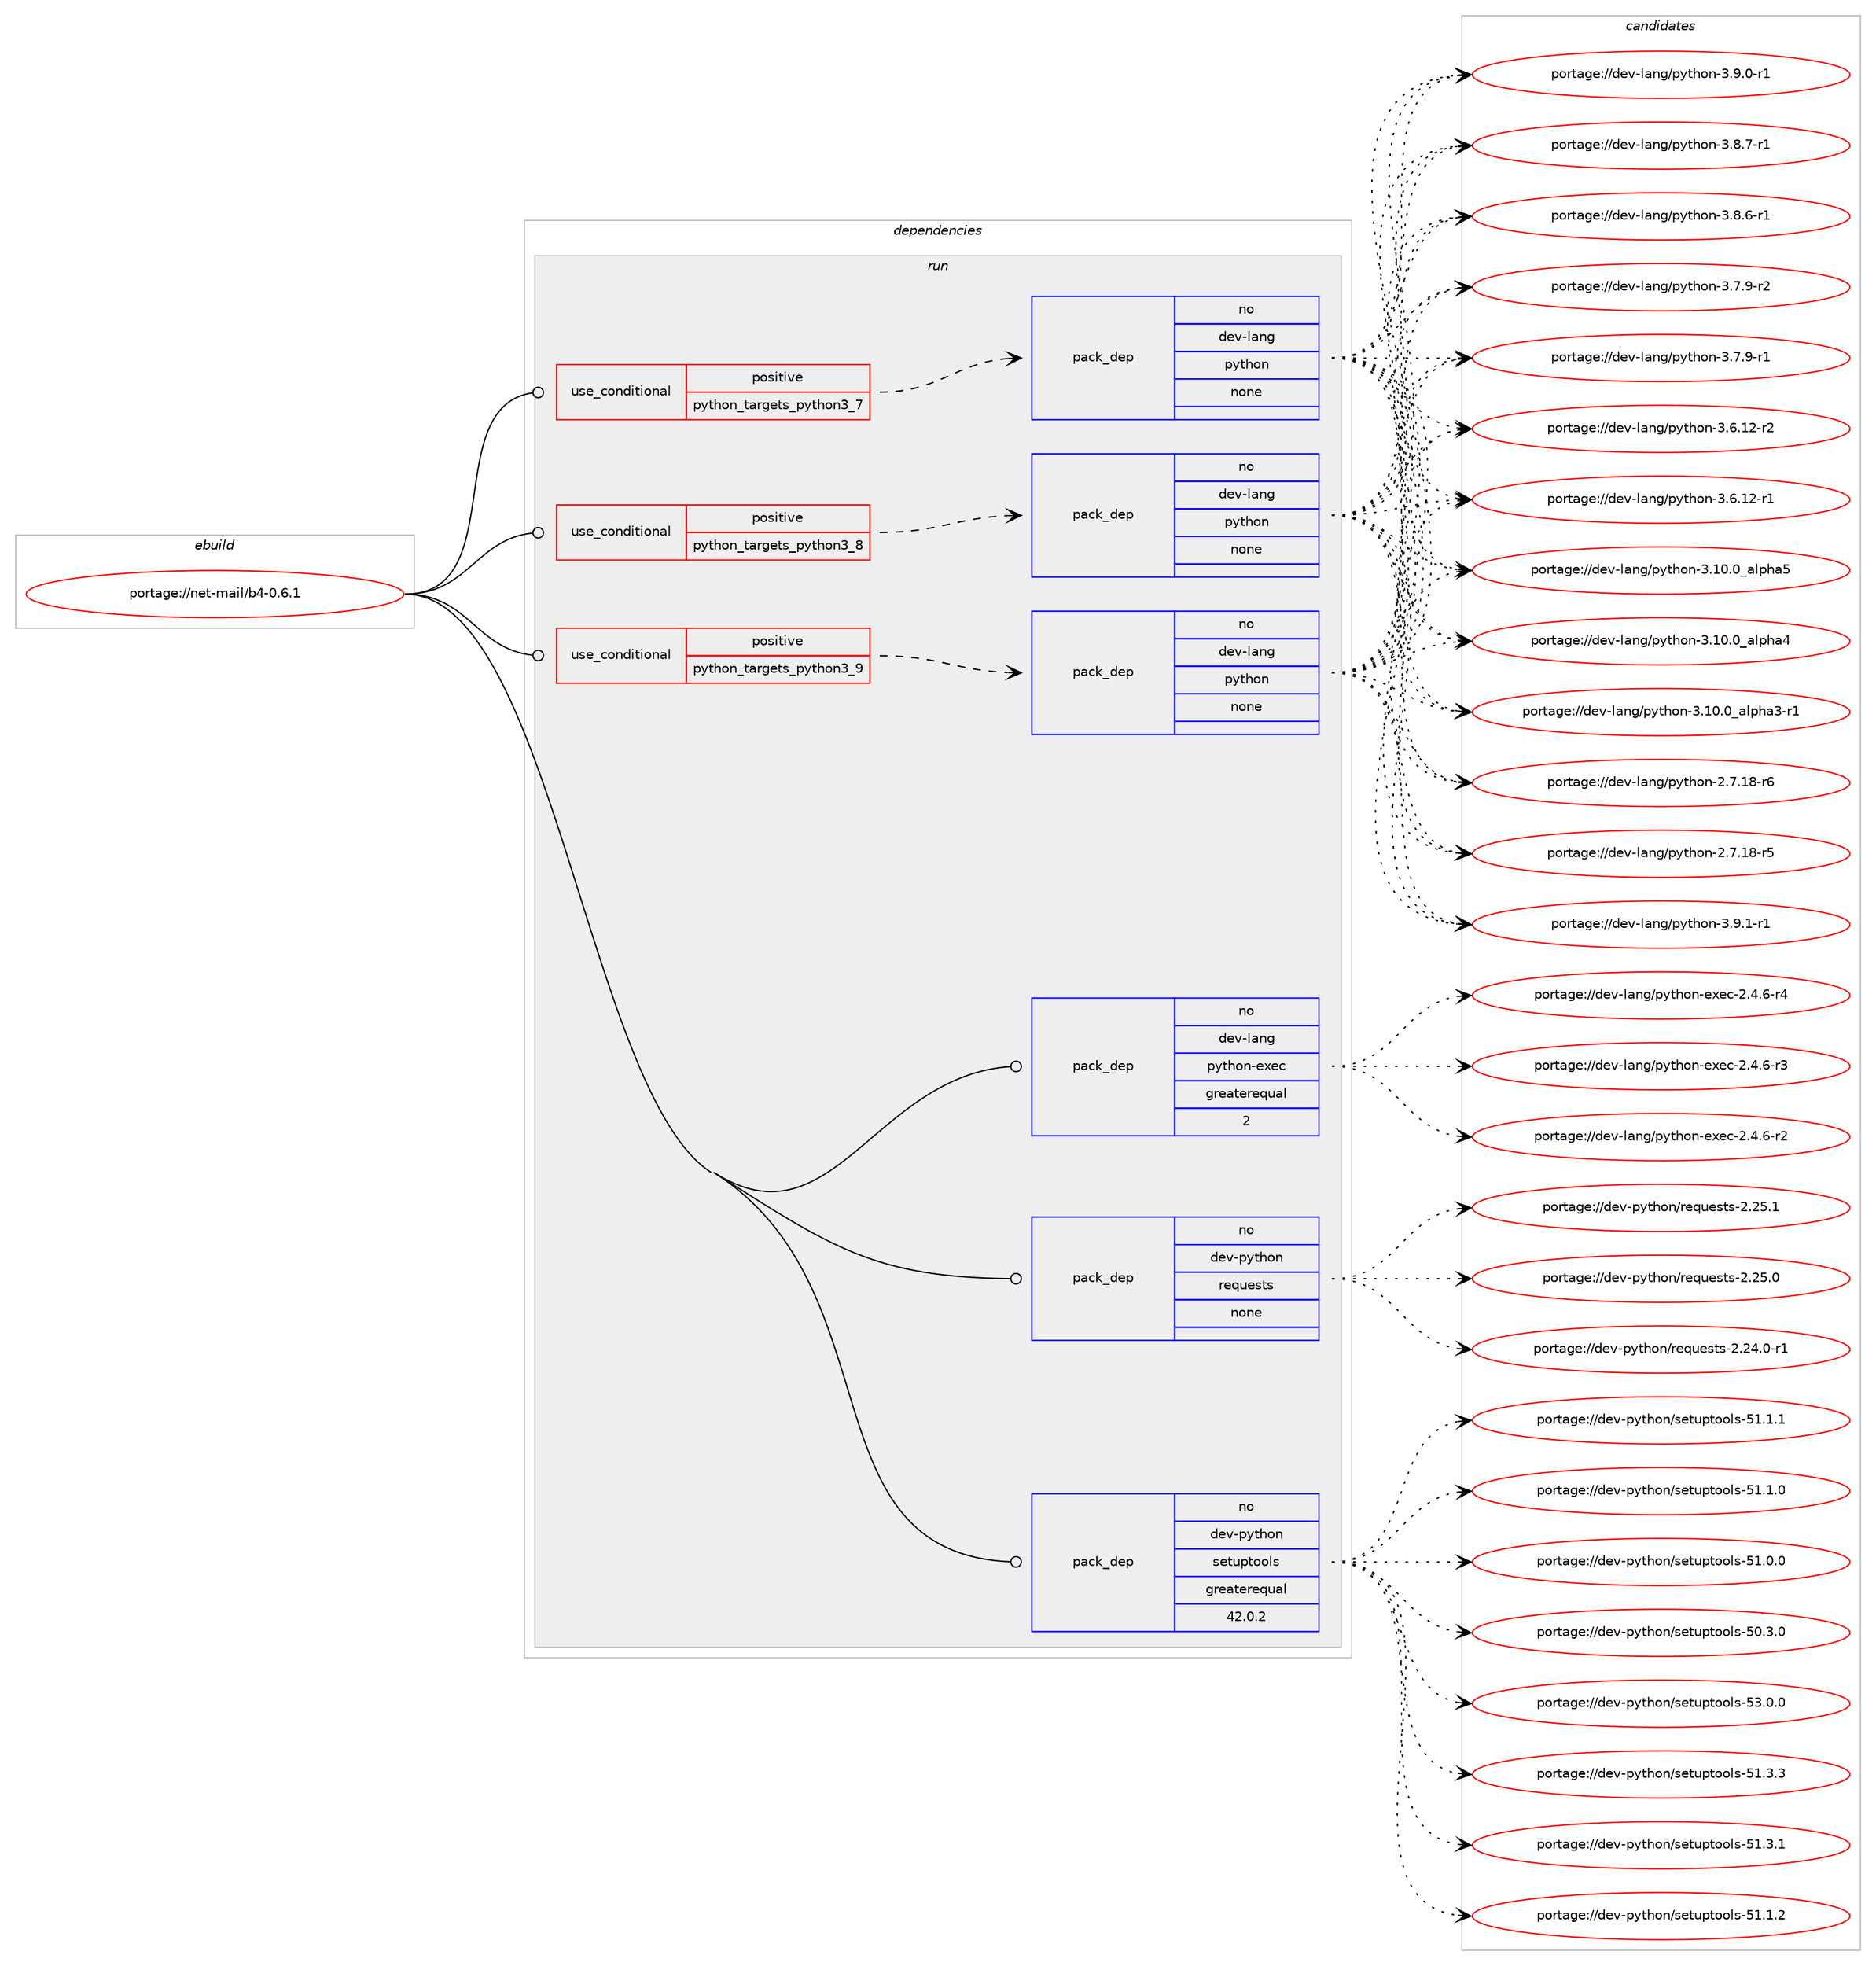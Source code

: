 digraph prolog {

# *************
# Graph options
# *************

newrank=true;
concentrate=true;
compound=true;
graph [rankdir=LR,fontname=Helvetica,fontsize=10,ranksep=1.5];#, ranksep=2.5, nodesep=0.2];
edge  [arrowhead=vee];
node  [fontname=Helvetica,fontsize=10];

# **********
# The ebuild
# **********

subgraph cluster_leftcol {
color=gray;
rank=same;
label=<<i>ebuild</i>>;
id [label="portage://net-mail/b4-0.6.1", color=red, width=4, href="../net-mail/b4-0.6.1.svg"];
}

# ****************
# The dependencies
# ****************

subgraph cluster_midcol {
color=gray;
label=<<i>dependencies</i>>;
subgraph cluster_compile {
fillcolor="#eeeeee";
style=filled;
label=<<i>compile</i>>;
}
subgraph cluster_compileandrun {
fillcolor="#eeeeee";
style=filled;
label=<<i>compile and run</i>>;
}
subgraph cluster_run {
fillcolor="#eeeeee";
style=filled;
label=<<i>run</i>>;
subgraph cond8039 {
dependency26311 [label=<<TABLE BORDER="0" CELLBORDER="1" CELLSPACING="0" CELLPADDING="4"><TR><TD ROWSPAN="3" CELLPADDING="10">use_conditional</TD></TR><TR><TD>positive</TD></TR><TR><TD>python_targets_python3_7</TD></TR></TABLE>>, shape=none, color=red];
subgraph pack18039 {
dependency26312 [label=<<TABLE BORDER="0" CELLBORDER="1" CELLSPACING="0" CELLPADDING="4" WIDTH="220"><TR><TD ROWSPAN="6" CELLPADDING="30">pack_dep</TD></TR><TR><TD WIDTH="110">no</TD></TR><TR><TD>dev-lang</TD></TR><TR><TD>python</TD></TR><TR><TD>none</TD></TR><TR><TD></TD></TR></TABLE>>, shape=none, color=blue];
}
dependency26311:e -> dependency26312:w [weight=20,style="dashed",arrowhead="vee"];
}
id:e -> dependency26311:w [weight=20,style="solid",arrowhead="odot"];
subgraph cond8040 {
dependency26313 [label=<<TABLE BORDER="0" CELLBORDER="1" CELLSPACING="0" CELLPADDING="4"><TR><TD ROWSPAN="3" CELLPADDING="10">use_conditional</TD></TR><TR><TD>positive</TD></TR><TR><TD>python_targets_python3_8</TD></TR></TABLE>>, shape=none, color=red];
subgraph pack18040 {
dependency26314 [label=<<TABLE BORDER="0" CELLBORDER="1" CELLSPACING="0" CELLPADDING="4" WIDTH="220"><TR><TD ROWSPAN="6" CELLPADDING="30">pack_dep</TD></TR><TR><TD WIDTH="110">no</TD></TR><TR><TD>dev-lang</TD></TR><TR><TD>python</TD></TR><TR><TD>none</TD></TR><TR><TD></TD></TR></TABLE>>, shape=none, color=blue];
}
dependency26313:e -> dependency26314:w [weight=20,style="dashed",arrowhead="vee"];
}
id:e -> dependency26313:w [weight=20,style="solid",arrowhead="odot"];
subgraph cond8041 {
dependency26315 [label=<<TABLE BORDER="0" CELLBORDER="1" CELLSPACING="0" CELLPADDING="4"><TR><TD ROWSPAN="3" CELLPADDING="10">use_conditional</TD></TR><TR><TD>positive</TD></TR><TR><TD>python_targets_python3_9</TD></TR></TABLE>>, shape=none, color=red];
subgraph pack18041 {
dependency26316 [label=<<TABLE BORDER="0" CELLBORDER="1" CELLSPACING="0" CELLPADDING="4" WIDTH="220"><TR><TD ROWSPAN="6" CELLPADDING="30">pack_dep</TD></TR><TR><TD WIDTH="110">no</TD></TR><TR><TD>dev-lang</TD></TR><TR><TD>python</TD></TR><TR><TD>none</TD></TR><TR><TD></TD></TR></TABLE>>, shape=none, color=blue];
}
dependency26315:e -> dependency26316:w [weight=20,style="dashed",arrowhead="vee"];
}
id:e -> dependency26315:w [weight=20,style="solid",arrowhead="odot"];
subgraph pack18042 {
dependency26317 [label=<<TABLE BORDER="0" CELLBORDER="1" CELLSPACING="0" CELLPADDING="4" WIDTH="220"><TR><TD ROWSPAN="6" CELLPADDING="30">pack_dep</TD></TR><TR><TD WIDTH="110">no</TD></TR><TR><TD>dev-lang</TD></TR><TR><TD>python-exec</TD></TR><TR><TD>greaterequal</TD></TR><TR><TD>2</TD></TR></TABLE>>, shape=none, color=blue];
}
id:e -> dependency26317:w [weight=20,style="solid",arrowhead="odot"];
subgraph pack18043 {
dependency26318 [label=<<TABLE BORDER="0" CELLBORDER="1" CELLSPACING="0" CELLPADDING="4" WIDTH="220"><TR><TD ROWSPAN="6" CELLPADDING="30">pack_dep</TD></TR><TR><TD WIDTH="110">no</TD></TR><TR><TD>dev-python</TD></TR><TR><TD>requests</TD></TR><TR><TD>none</TD></TR><TR><TD></TD></TR></TABLE>>, shape=none, color=blue];
}
id:e -> dependency26318:w [weight=20,style="solid",arrowhead="odot"];
subgraph pack18044 {
dependency26319 [label=<<TABLE BORDER="0" CELLBORDER="1" CELLSPACING="0" CELLPADDING="4" WIDTH="220"><TR><TD ROWSPAN="6" CELLPADDING="30">pack_dep</TD></TR><TR><TD WIDTH="110">no</TD></TR><TR><TD>dev-python</TD></TR><TR><TD>setuptools</TD></TR><TR><TD>greaterequal</TD></TR><TR><TD>42.0.2</TD></TR></TABLE>>, shape=none, color=blue];
}
id:e -> dependency26319:w [weight=20,style="solid",arrowhead="odot"];
}
}

# **************
# The candidates
# **************

subgraph cluster_choices {
rank=same;
color=gray;
label=<<i>candidates</i>>;

subgraph choice18039 {
color=black;
nodesep=1;
choice1001011184510897110103471121211161041111104551465746494511449 [label="portage://dev-lang/python-3.9.1-r1", color=red, width=4,href="../dev-lang/python-3.9.1-r1.svg"];
choice1001011184510897110103471121211161041111104551465746484511449 [label="portage://dev-lang/python-3.9.0-r1", color=red, width=4,href="../dev-lang/python-3.9.0-r1.svg"];
choice1001011184510897110103471121211161041111104551465646554511449 [label="portage://dev-lang/python-3.8.7-r1", color=red, width=4,href="../dev-lang/python-3.8.7-r1.svg"];
choice1001011184510897110103471121211161041111104551465646544511449 [label="portage://dev-lang/python-3.8.6-r1", color=red, width=4,href="../dev-lang/python-3.8.6-r1.svg"];
choice1001011184510897110103471121211161041111104551465546574511450 [label="portage://dev-lang/python-3.7.9-r2", color=red, width=4,href="../dev-lang/python-3.7.9-r2.svg"];
choice1001011184510897110103471121211161041111104551465546574511449 [label="portage://dev-lang/python-3.7.9-r1", color=red, width=4,href="../dev-lang/python-3.7.9-r1.svg"];
choice100101118451089711010347112121116104111110455146544649504511450 [label="portage://dev-lang/python-3.6.12-r2", color=red, width=4,href="../dev-lang/python-3.6.12-r2.svg"];
choice100101118451089711010347112121116104111110455146544649504511449 [label="portage://dev-lang/python-3.6.12-r1", color=red, width=4,href="../dev-lang/python-3.6.12-r1.svg"];
choice1001011184510897110103471121211161041111104551464948464895971081121049753 [label="portage://dev-lang/python-3.10.0_alpha5", color=red, width=4,href="../dev-lang/python-3.10.0_alpha5.svg"];
choice1001011184510897110103471121211161041111104551464948464895971081121049752 [label="portage://dev-lang/python-3.10.0_alpha4", color=red, width=4,href="../dev-lang/python-3.10.0_alpha4.svg"];
choice10010111845108971101034711212111610411111045514649484648959710811210497514511449 [label="portage://dev-lang/python-3.10.0_alpha3-r1", color=red, width=4,href="../dev-lang/python-3.10.0_alpha3-r1.svg"];
choice100101118451089711010347112121116104111110455046554649564511454 [label="portage://dev-lang/python-2.7.18-r6", color=red, width=4,href="../dev-lang/python-2.7.18-r6.svg"];
choice100101118451089711010347112121116104111110455046554649564511453 [label="portage://dev-lang/python-2.7.18-r5", color=red, width=4,href="../dev-lang/python-2.7.18-r5.svg"];
dependency26312:e -> choice1001011184510897110103471121211161041111104551465746494511449:w [style=dotted,weight="100"];
dependency26312:e -> choice1001011184510897110103471121211161041111104551465746484511449:w [style=dotted,weight="100"];
dependency26312:e -> choice1001011184510897110103471121211161041111104551465646554511449:w [style=dotted,weight="100"];
dependency26312:e -> choice1001011184510897110103471121211161041111104551465646544511449:w [style=dotted,weight="100"];
dependency26312:e -> choice1001011184510897110103471121211161041111104551465546574511450:w [style=dotted,weight="100"];
dependency26312:e -> choice1001011184510897110103471121211161041111104551465546574511449:w [style=dotted,weight="100"];
dependency26312:e -> choice100101118451089711010347112121116104111110455146544649504511450:w [style=dotted,weight="100"];
dependency26312:e -> choice100101118451089711010347112121116104111110455146544649504511449:w [style=dotted,weight="100"];
dependency26312:e -> choice1001011184510897110103471121211161041111104551464948464895971081121049753:w [style=dotted,weight="100"];
dependency26312:e -> choice1001011184510897110103471121211161041111104551464948464895971081121049752:w [style=dotted,weight="100"];
dependency26312:e -> choice10010111845108971101034711212111610411111045514649484648959710811210497514511449:w [style=dotted,weight="100"];
dependency26312:e -> choice100101118451089711010347112121116104111110455046554649564511454:w [style=dotted,weight="100"];
dependency26312:e -> choice100101118451089711010347112121116104111110455046554649564511453:w [style=dotted,weight="100"];
}
subgraph choice18040 {
color=black;
nodesep=1;
choice1001011184510897110103471121211161041111104551465746494511449 [label="portage://dev-lang/python-3.9.1-r1", color=red, width=4,href="../dev-lang/python-3.9.1-r1.svg"];
choice1001011184510897110103471121211161041111104551465746484511449 [label="portage://dev-lang/python-3.9.0-r1", color=red, width=4,href="../dev-lang/python-3.9.0-r1.svg"];
choice1001011184510897110103471121211161041111104551465646554511449 [label="portage://dev-lang/python-3.8.7-r1", color=red, width=4,href="../dev-lang/python-3.8.7-r1.svg"];
choice1001011184510897110103471121211161041111104551465646544511449 [label="portage://dev-lang/python-3.8.6-r1", color=red, width=4,href="../dev-lang/python-3.8.6-r1.svg"];
choice1001011184510897110103471121211161041111104551465546574511450 [label="portage://dev-lang/python-3.7.9-r2", color=red, width=4,href="../dev-lang/python-3.7.9-r2.svg"];
choice1001011184510897110103471121211161041111104551465546574511449 [label="portage://dev-lang/python-3.7.9-r1", color=red, width=4,href="../dev-lang/python-3.7.9-r1.svg"];
choice100101118451089711010347112121116104111110455146544649504511450 [label="portage://dev-lang/python-3.6.12-r2", color=red, width=4,href="../dev-lang/python-3.6.12-r2.svg"];
choice100101118451089711010347112121116104111110455146544649504511449 [label="portage://dev-lang/python-3.6.12-r1", color=red, width=4,href="../dev-lang/python-3.6.12-r1.svg"];
choice1001011184510897110103471121211161041111104551464948464895971081121049753 [label="portage://dev-lang/python-3.10.0_alpha5", color=red, width=4,href="../dev-lang/python-3.10.0_alpha5.svg"];
choice1001011184510897110103471121211161041111104551464948464895971081121049752 [label="portage://dev-lang/python-3.10.0_alpha4", color=red, width=4,href="../dev-lang/python-3.10.0_alpha4.svg"];
choice10010111845108971101034711212111610411111045514649484648959710811210497514511449 [label="portage://dev-lang/python-3.10.0_alpha3-r1", color=red, width=4,href="../dev-lang/python-3.10.0_alpha3-r1.svg"];
choice100101118451089711010347112121116104111110455046554649564511454 [label="portage://dev-lang/python-2.7.18-r6", color=red, width=4,href="../dev-lang/python-2.7.18-r6.svg"];
choice100101118451089711010347112121116104111110455046554649564511453 [label="portage://dev-lang/python-2.7.18-r5", color=red, width=4,href="../dev-lang/python-2.7.18-r5.svg"];
dependency26314:e -> choice1001011184510897110103471121211161041111104551465746494511449:w [style=dotted,weight="100"];
dependency26314:e -> choice1001011184510897110103471121211161041111104551465746484511449:w [style=dotted,weight="100"];
dependency26314:e -> choice1001011184510897110103471121211161041111104551465646554511449:w [style=dotted,weight="100"];
dependency26314:e -> choice1001011184510897110103471121211161041111104551465646544511449:w [style=dotted,weight="100"];
dependency26314:e -> choice1001011184510897110103471121211161041111104551465546574511450:w [style=dotted,weight="100"];
dependency26314:e -> choice1001011184510897110103471121211161041111104551465546574511449:w [style=dotted,weight="100"];
dependency26314:e -> choice100101118451089711010347112121116104111110455146544649504511450:w [style=dotted,weight="100"];
dependency26314:e -> choice100101118451089711010347112121116104111110455146544649504511449:w [style=dotted,weight="100"];
dependency26314:e -> choice1001011184510897110103471121211161041111104551464948464895971081121049753:w [style=dotted,weight="100"];
dependency26314:e -> choice1001011184510897110103471121211161041111104551464948464895971081121049752:w [style=dotted,weight="100"];
dependency26314:e -> choice10010111845108971101034711212111610411111045514649484648959710811210497514511449:w [style=dotted,weight="100"];
dependency26314:e -> choice100101118451089711010347112121116104111110455046554649564511454:w [style=dotted,weight="100"];
dependency26314:e -> choice100101118451089711010347112121116104111110455046554649564511453:w [style=dotted,weight="100"];
}
subgraph choice18041 {
color=black;
nodesep=1;
choice1001011184510897110103471121211161041111104551465746494511449 [label="portage://dev-lang/python-3.9.1-r1", color=red, width=4,href="../dev-lang/python-3.9.1-r1.svg"];
choice1001011184510897110103471121211161041111104551465746484511449 [label="portage://dev-lang/python-3.9.0-r1", color=red, width=4,href="../dev-lang/python-3.9.0-r1.svg"];
choice1001011184510897110103471121211161041111104551465646554511449 [label="portage://dev-lang/python-3.8.7-r1", color=red, width=4,href="../dev-lang/python-3.8.7-r1.svg"];
choice1001011184510897110103471121211161041111104551465646544511449 [label="portage://dev-lang/python-3.8.6-r1", color=red, width=4,href="../dev-lang/python-3.8.6-r1.svg"];
choice1001011184510897110103471121211161041111104551465546574511450 [label="portage://dev-lang/python-3.7.9-r2", color=red, width=4,href="../dev-lang/python-3.7.9-r2.svg"];
choice1001011184510897110103471121211161041111104551465546574511449 [label="portage://dev-lang/python-3.7.9-r1", color=red, width=4,href="../dev-lang/python-3.7.9-r1.svg"];
choice100101118451089711010347112121116104111110455146544649504511450 [label="portage://dev-lang/python-3.6.12-r2", color=red, width=4,href="../dev-lang/python-3.6.12-r2.svg"];
choice100101118451089711010347112121116104111110455146544649504511449 [label="portage://dev-lang/python-3.6.12-r1", color=red, width=4,href="../dev-lang/python-3.6.12-r1.svg"];
choice1001011184510897110103471121211161041111104551464948464895971081121049753 [label="portage://dev-lang/python-3.10.0_alpha5", color=red, width=4,href="../dev-lang/python-3.10.0_alpha5.svg"];
choice1001011184510897110103471121211161041111104551464948464895971081121049752 [label="portage://dev-lang/python-3.10.0_alpha4", color=red, width=4,href="../dev-lang/python-3.10.0_alpha4.svg"];
choice10010111845108971101034711212111610411111045514649484648959710811210497514511449 [label="portage://dev-lang/python-3.10.0_alpha3-r1", color=red, width=4,href="../dev-lang/python-3.10.0_alpha3-r1.svg"];
choice100101118451089711010347112121116104111110455046554649564511454 [label="portage://dev-lang/python-2.7.18-r6", color=red, width=4,href="../dev-lang/python-2.7.18-r6.svg"];
choice100101118451089711010347112121116104111110455046554649564511453 [label="portage://dev-lang/python-2.7.18-r5", color=red, width=4,href="../dev-lang/python-2.7.18-r5.svg"];
dependency26316:e -> choice1001011184510897110103471121211161041111104551465746494511449:w [style=dotted,weight="100"];
dependency26316:e -> choice1001011184510897110103471121211161041111104551465746484511449:w [style=dotted,weight="100"];
dependency26316:e -> choice1001011184510897110103471121211161041111104551465646554511449:w [style=dotted,weight="100"];
dependency26316:e -> choice1001011184510897110103471121211161041111104551465646544511449:w [style=dotted,weight="100"];
dependency26316:e -> choice1001011184510897110103471121211161041111104551465546574511450:w [style=dotted,weight="100"];
dependency26316:e -> choice1001011184510897110103471121211161041111104551465546574511449:w [style=dotted,weight="100"];
dependency26316:e -> choice100101118451089711010347112121116104111110455146544649504511450:w [style=dotted,weight="100"];
dependency26316:e -> choice100101118451089711010347112121116104111110455146544649504511449:w [style=dotted,weight="100"];
dependency26316:e -> choice1001011184510897110103471121211161041111104551464948464895971081121049753:w [style=dotted,weight="100"];
dependency26316:e -> choice1001011184510897110103471121211161041111104551464948464895971081121049752:w [style=dotted,weight="100"];
dependency26316:e -> choice10010111845108971101034711212111610411111045514649484648959710811210497514511449:w [style=dotted,weight="100"];
dependency26316:e -> choice100101118451089711010347112121116104111110455046554649564511454:w [style=dotted,weight="100"];
dependency26316:e -> choice100101118451089711010347112121116104111110455046554649564511453:w [style=dotted,weight="100"];
}
subgraph choice18042 {
color=black;
nodesep=1;
choice10010111845108971101034711212111610411111045101120101994550465246544511452 [label="portage://dev-lang/python-exec-2.4.6-r4", color=red, width=4,href="../dev-lang/python-exec-2.4.6-r4.svg"];
choice10010111845108971101034711212111610411111045101120101994550465246544511451 [label="portage://dev-lang/python-exec-2.4.6-r3", color=red, width=4,href="../dev-lang/python-exec-2.4.6-r3.svg"];
choice10010111845108971101034711212111610411111045101120101994550465246544511450 [label="portage://dev-lang/python-exec-2.4.6-r2", color=red, width=4,href="../dev-lang/python-exec-2.4.6-r2.svg"];
dependency26317:e -> choice10010111845108971101034711212111610411111045101120101994550465246544511452:w [style=dotted,weight="100"];
dependency26317:e -> choice10010111845108971101034711212111610411111045101120101994550465246544511451:w [style=dotted,weight="100"];
dependency26317:e -> choice10010111845108971101034711212111610411111045101120101994550465246544511450:w [style=dotted,weight="100"];
}
subgraph choice18043 {
color=black;
nodesep=1;
choice100101118451121211161041111104711410111311710111511611545504650534649 [label="portage://dev-python/requests-2.25.1", color=red, width=4,href="../dev-python/requests-2.25.1.svg"];
choice100101118451121211161041111104711410111311710111511611545504650534648 [label="portage://dev-python/requests-2.25.0", color=red, width=4,href="../dev-python/requests-2.25.0.svg"];
choice1001011184511212111610411111047114101113117101115116115455046505246484511449 [label="portage://dev-python/requests-2.24.0-r1", color=red, width=4,href="../dev-python/requests-2.24.0-r1.svg"];
dependency26318:e -> choice100101118451121211161041111104711410111311710111511611545504650534649:w [style=dotted,weight="100"];
dependency26318:e -> choice100101118451121211161041111104711410111311710111511611545504650534648:w [style=dotted,weight="100"];
dependency26318:e -> choice1001011184511212111610411111047114101113117101115116115455046505246484511449:w [style=dotted,weight="100"];
}
subgraph choice18044 {
color=black;
nodesep=1;
choice100101118451121211161041111104711510111611711211611111110811545535146484648 [label="portage://dev-python/setuptools-53.0.0", color=red, width=4,href="../dev-python/setuptools-53.0.0.svg"];
choice100101118451121211161041111104711510111611711211611111110811545534946514651 [label="portage://dev-python/setuptools-51.3.3", color=red, width=4,href="../dev-python/setuptools-51.3.3.svg"];
choice100101118451121211161041111104711510111611711211611111110811545534946514649 [label="portage://dev-python/setuptools-51.3.1", color=red, width=4,href="../dev-python/setuptools-51.3.1.svg"];
choice100101118451121211161041111104711510111611711211611111110811545534946494650 [label="portage://dev-python/setuptools-51.1.2", color=red, width=4,href="../dev-python/setuptools-51.1.2.svg"];
choice100101118451121211161041111104711510111611711211611111110811545534946494649 [label="portage://dev-python/setuptools-51.1.1", color=red, width=4,href="../dev-python/setuptools-51.1.1.svg"];
choice100101118451121211161041111104711510111611711211611111110811545534946494648 [label="portage://dev-python/setuptools-51.1.0", color=red, width=4,href="../dev-python/setuptools-51.1.0.svg"];
choice100101118451121211161041111104711510111611711211611111110811545534946484648 [label="portage://dev-python/setuptools-51.0.0", color=red, width=4,href="../dev-python/setuptools-51.0.0.svg"];
choice100101118451121211161041111104711510111611711211611111110811545534846514648 [label="portage://dev-python/setuptools-50.3.0", color=red, width=4,href="../dev-python/setuptools-50.3.0.svg"];
dependency26319:e -> choice100101118451121211161041111104711510111611711211611111110811545535146484648:w [style=dotted,weight="100"];
dependency26319:e -> choice100101118451121211161041111104711510111611711211611111110811545534946514651:w [style=dotted,weight="100"];
dependency26319:e -> choice100101118451121211161041111104711510111611711211611111110811545534946514649:w [style=dotted,weight="100"];
dependency26319:e -> choice100101118451121211161041111104711510111611711211611111110811545534946494650:w [style=dotted,weight="100"];
dependency26319:e -> choice100101118451121211161041111104711510111611711211611111110811545534946494649:w [style=dotted,weight="100"];
dependency26319:e -> choice100101118451121211161041111104711510111611711211611111110811545534946494648:w [style=dotted,weight="100"];
dependency26319:e -> choice100101118451121211161041111104711510111611711211611111110811545534946484648:w [style=dotted,weight="100"];
dependency26319:e -> choice100101118451121211161041111104711510111611711211611111110811545534846514648:w [style=dotted,weight="100"];
}
}

}
